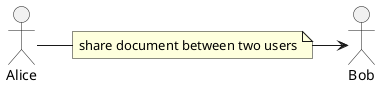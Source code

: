 @startuml

note "share document between two users" as Note

actor Bob
actor Alice


Alice -right- Note
Note -right-> Bob

@enduml 
